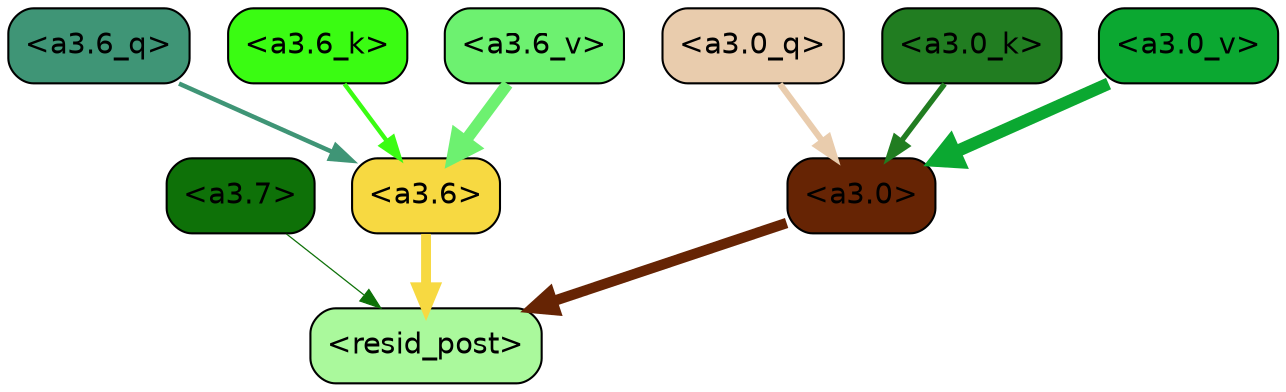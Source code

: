 strict digraph "" {
	graph [bgcolor=transparent,
		layout=dot,
		overlap=false,
		splines=true
	];
	"<a3.7>"	[color=black,
		fillcolor="#0e7108",
		fontname=Helvetica,
		shape=box,
		style="filled, rounded"];
	"<resid_post>"	[color=black,
		fillcolor="#aaf99c",
		fontname=Helvetica,
		shape=box,
		style="filled, rounded"];
	"<a3.7>" -> "<resid_post>"	[color="#0e7108",
		penwidth=0.6];
	"<a3.6>"	[color=black,
		fillcolor="#f7d941",
		fontname=Helvetica,
		shape=box,
		style="filled, rounded"];
	"<a3.6>" -> "<resid_post>"	[color="#f7d941",
		penwidth=4.748674273490906];
	"<a3.0>"	[color=black,
		fillcolor="#662404",
		fontname=Helvetica,
		shape=box,
		style="filled, rounded"];
	"<a3.0>" -> "<resid_post>"	[color="#662404",
		penwidth=5.004031300544739];
	"<a3.6_q>"	[color=black,
		fillcolor="#3f9576",
		fontname=Helvetica,
		shape=box,
		style="filled, rounded"];
	"<a3.6_q>" -> "<a3.6>"	[color="#3f9576",
		penwidth=2.1656854450702667];
	"<a3.0_q>"	[color=black,
		fillcolor="#e9ccad",
		fontname=Helvetica,
		shape=box,
		style="filled, rounded"];
	"<a3.0_q>" -> "<a3.0>"	[color="#e9ccad",
		penwidth=2.95696559548378];
	"<a3.6_k>"	[color=black,
		fillcolor="#3afc12",
		fontname=Helvetica,
		shape=box,
		style="filled, rounded"];
	"<a3.6_k>" -> "<a3.6>"	[color="#3afc12",
		penwidth=2.086437076330185];
	"<a3.0_k>"	[color=black,
		fillcolor="#217d21",
		fontname=Helvetica,
		shape=box,
		style="filled, rounded"];
	"<a3.0_k>" -> "<a3.0>"	[color="#217d21",
		penwidth=2.5988530814647675];
	"<a3.6_v>"	[color=black,
		fillcolor="#6df170",
		fontname=Helvetica,
		shape=box,
		style="filled, rounded"];
	"<a3.6_v>" -> "<a3.6>"	[color="#6df170",
		penwidth=5.669987380504608];
	"<a3.0_v>"	[color=black,
		fillcolor="#0ba831",
		fontname=Helvetica,
		shape=box,
		style="filled, rounded"];
	"<a3.0_v>" -> "<a3.0>"	[color="#0ba831",
		penwidth=5.9515902400016785];
}
